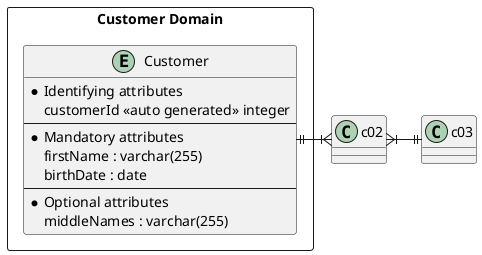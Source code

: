 @startuml
    hide unlinked

rectangle "Customer Domain" {
    entity "Customer" as c01 {
        * Identifying attributes
        customerId <<auto generated>> integer
        --
        * Mandatory attributes
        firstName : varchar(255)
        birthDate : date
        --
        * Optional attributes
        middleNames : varchar(255)
     }

}



c01 ||-right-|{ c02
c02 }|-right-|| c03

@enduml
